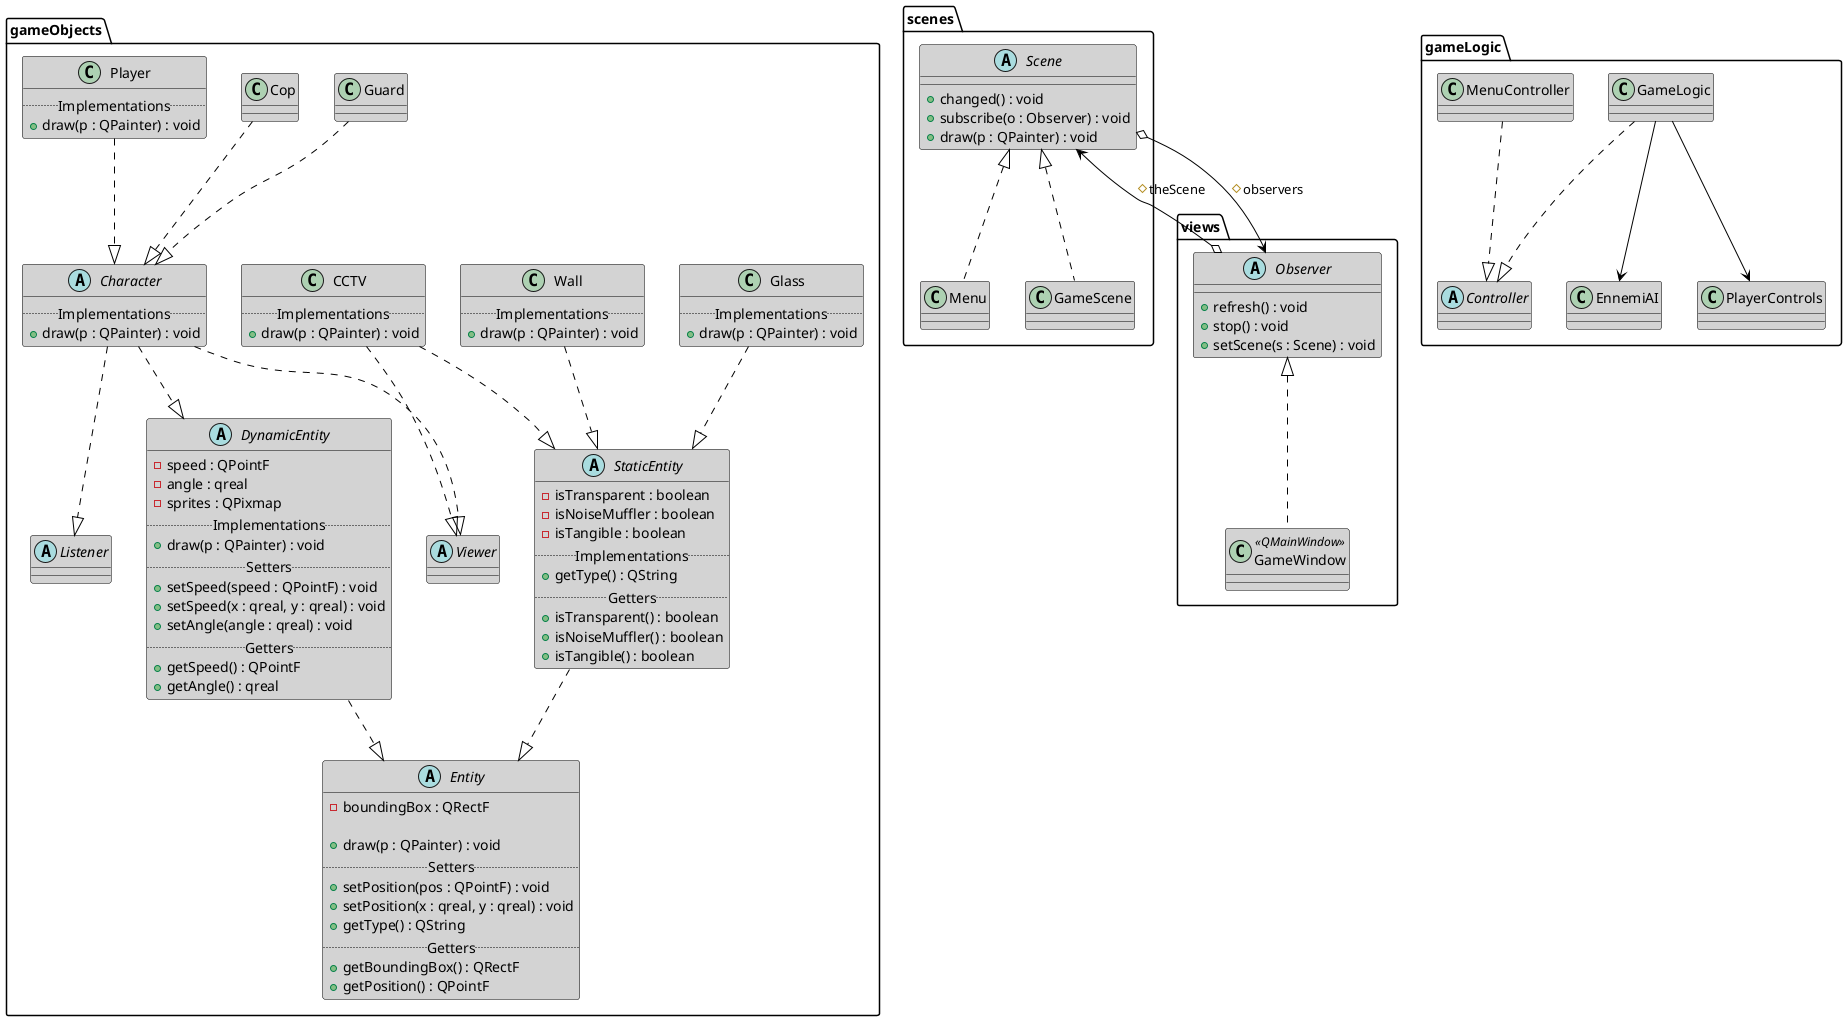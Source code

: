 @startuml dillinger_classes

skinparam shadowing false
'skinparam linetype polyline
'skinparam linetype ortho

skinparam class {
    ArrowColor black
    BorderColor black
    BackGroundColor lightgrey
}

skinparam package {
    ArrowColor black
    BorderColor black
    BackGroundColor white
}

package gameObjects {

    abstract "Entity" as entity {
        -boundingBox : QRectF

        +draw(p : QPainter) : void
		..Setters..
        +setPosition(pos : QPointF) : void
        +setPosition(x : qreal, y : qreal) : void
		+getType() : QString
		..Getters..
        +getBoundingBox() : QRectF
        +getPosition() : QPointF
    }

    together {
        abstract "StaticEntity" as statE {
            -isTransparent : boolean
            -isNoiseMuffler : boolean
            -isTangible : boolean
			..Implementations..
			+getType() : QString
			..Getters..
            +isTransparent() : boolean
            +isNoiseMuffler() : boolean
            +isTangible() : boolean
        }

        abstract "DynamicEntity" as dynE {
            -speed : QPointF
			-angle : qreal
			-sprites : QPixmap
			..Implementations..
			+draw(p : QPainter) : void
			..Setters..
            +setSpeed(speed : QPointF) : void
            +setSpeed(x : qreal, y : qreal) : void
			+setAngle(angle : qreal) : void
			..Getters..
            +getSpeed() : QPointF
			+getAngle() : qreal
        }

        abstract "Viewer" as viewer

        abstract "Listener" as listener
    }

    class "Glass" as glass {
		..Implementations..
		+draw(p : QPainter) : void
	}

    class "Wall" as wall {
		..Implementations..
		+draw(p : QPainter) : void
	}

    class "CCTV" as cam {
		..Implementations..
		+draw(p : QPainter) : void
	}

    abstract "Character" as charac {
		..Implementations..
		+draw(p : QPainter) : void
	}

    class "Guard" as guard

    class "Cop" as cop

    class "Player" as player {
		..Implementations..
		+draw(p : QPainter) : void
	}

    statE ..|> entity
    dynE ..|> entity

    glass ..|> statE
    wall ..|> statE
    cam ..|> statE

    charac ..|> dynE

    guard ..|> charac
    cop ..|> charac
    player ..|> charac

	cam ..|> viewer
    charac ..|> viewer
    charac ..|> listener
}

package scenes {
    abstract "Scene" as scene{
        +changed() : void
        +subscribe(o : Observer) : void
        +draw(p : QPainter) : void
    }

    class "Menu" as menu {

    }

    class "GameScene" as gScene {

    }

    menu .up.|> scene
    gScene .up.|> scene
}

package views {
    abstract "Observer" as obs {
        +refresh() : void
        +stop() : void
        +setScene(s : Scene) : void
    }

    class "GameWindow" as gameW  <<QMainWindow>>{

    }

    gameW .up.|> obs
}

scene o--> obs : "#observers"
obs o--> scene : "#theScene"

package gameLogic {
	abstract "Controller" as c {

	}

	class "MenuController" as mc {

	}

    class "GameLogic" as gLogic {

    }

	class "EnnemiAI" as ai {

	}

	class "PlayerControls" as pControls {

	}

	gLogic ..|> c
	mc ..|> c

	gLogic --> ai
	gLogic --> pControls
}

@enduml
